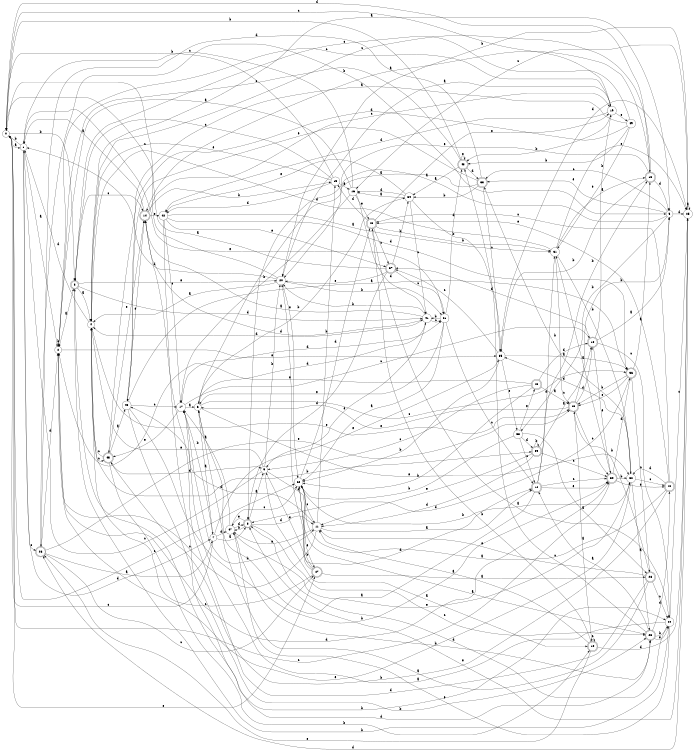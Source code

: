 digraph n40_9 {
__start0 [label="" shape="none"];

rankdir=LR;
size="8,5";

s0 [style="filled", color="black", fillcolor="white" shape="circle", label="0"];
s1 [style="filled", color="black", fillcolor="white" shape="circle", label="1"];
s2 [style="filled", color="black", fillcolor="white" shape="circle", label="2"];
s3 [style="rounded,filled", color="black", fillcolor="white" shape="doublecircle", label="3"];
s4 [style="filled", color="black", fillcolor="white" shape="circle", label="4"];
s5 [style="filled", color="black", fillcolor="white" shape="circle", label="5"];
s6 [style="filled", color="black", fillcolor="white" shape="circle", label="6"];
s7 [style="filled", color="black", fillcolor="white" shape="circle", label="7"];
s8 [style="rounded,filled", color="black", fillcolor="white" shape="doublecircle", label="8"];
s9 [style="filled", color="black", fillcolor="white" shape="circle", label="9"];
s10 [style="rounded,filled", color="black", fillcolor="white" shape="doublecircle", label="10"];
s11 [style="filled", color="black", fillcolor="white" shape="circle", label="11"];
s12 [style="rounded,filled", color="black", fillcolor="white" shape="doublecircle", label="12"];
s13 [style="rounded,filled", color="black", fillcolor="white" shape="doublecircle", label="13"];
s14 [style="rounded,filled", color="black", fillcolor="white" shape="doublecircle", label="14"];
s15 [style="filled", color="black", fillcolor="white" shape="circle", label="15"];
s16 [style="filled", color="black", fillcolor="white" shape="circle", label="16"];
s17 [style="filled", color="black", fillcolor="white" shape="circle", label="17"];
s18 [style="rounded,filled", color="black", fillcolor="white" shape="doublecircle", label="18"];
s19 [style="filled", color="black", fillcolor="white" shape="circle", label="19"];
s20 [style="filled", color="black", fillcolor="white" shape="circle", label="20"];
s21 [style="filled", color="black", fillcolor="white" shape="circle", label="21"];
s22 [style="filled", color="black", fillcolor="white" shape="circle", label="22"];
s23 [style="rounded,filled", color="black", fillcolor="white" shape="doublecircle", label="23"];
s24 [style="filled", color="black", fillcolor="white" shape="circle", label="24"];
s25 [style="filled", color="black", fillcolor="white" shape="circle", label="25"];
s26 [style="rounded,filled", color="black", fillcolor="white" shape="doublecircle", label="26"];
s27 [style="rounded,filled", color="black", fillcolor="white" shape="doublecircle", label="27"];
s28 [style="rounded,filled", color="black", fillcolor="white" shape="doublecircle", label="28"];
s29 [style="rounded,filled", color="black", fillcolor="white" shape="doublecircle", label="29"];
s30 [style="rounded,filled", color="black", fillcolor="white" shape="doublecircle", label="30"];
s31 [style="filled", color="black", fillcolor="white" shape="circle", label="31"];
s32 [style="filled", color="black", fillcolor="white" shape="circle", label="32"];
s33 [style="rounded,filled", color="black", fillcolor="white" shape="doublecircle", label="33"];
s34 [style="filled", color="black", fillcolor="white" shape="circle", label="34"];
s35 [style="filled", color="black", fillcolor="white" shape="circle", label="35"];
s36 [style="rounded,filled", color="black", fillcolor="white" shape="doublecircle", label="36"];
s37 [style="rounded,filled", color="black", fillcolor="white" shape="doublecircle", label="37"];
s38 [style="filled", color="black", fillcolor="white" shape="circle", label="38"];
s39 [style="rounded,filled", color="black", fillcolor="white" shape="doublecircle", label="39"];
s40 [style="rounded,filled", color="black", fillcolor="white" shape="doublecircle", label="40"];
s41 [style="filled", color="black", fillcolor="white" shape="circle", label="41"];
s42 [style="filled", color="black", fillcolor="white" shape="circle", label="42"];
s43 [style="filled", color="black", fillcolor="white" shape="circle", label="43"];
s44 [style="rounded,filled", color="black", fillcolor="white" shape="doublecircle", label="44"];
s45 [style="rounded,filled", color="black", fillcolor="white" shape="doublecircle", label="45"];
s46 [style="rounded,filled", color="black", fillcolor="white" shape="doublecircle", label="46"];
s47 [style="filled", color="black", fillcolor="white" shape="circle", label="47"];
s48 [style="rounded,filled", color="black", fillcolor="white" shape="doublecircle", label="48"];
s49 [style="filled", color="black", fillcolor="white" shape="circle", label="49"];
s0 -> s1 [label="a"];
s0 -> s3 [label="b"];
s0 -> s22 [label="c"];
s0 -> s13 [label="d"];
s0 -> s27 [label="e"];
s1 -> s2 [label="a"];
s1 -> s0 [label="b"];
s1 -> s26 [label="c"];
s1 -> s7 [label="d"];
s1 -> s21 [label="e"];
s2 -> s3 [label="a"];
s2 -> s2 [label="b"];
s2 -> s19 [label="c"];
s2 -> s30 [label="d"];
s2 -> s35 [label="e"];
s3 -> s4 [label="a"];
s3 -> s24 [label="b"];
s3 -> s14 [label="c"];
s3 -> s41 [label="d"];
s3 -> s20 [label="e"];
s4 -> s5 [label="a"];
s4 -> s39 [label="b"];
s4 -> s45 [label="c"];
s4 -> s1 [label="d"];
s4 -> s29 [label="e"];
s5 -> s6 [label="a"];
s5 -> s38 [label="b"];
s5 -> s33 [label="c"];
s5 -> s25 [label="d"];
s5 -> s33 [label="e"];
s6 -> s7 [label="a"];
s6 -> s34 [label="b"];
s6 -> s36 [label="c"];
s6 -> s41 [label="d"];
s6 -> s32 [label="e"];
s7 -> s8 [label="a"];
s7 -> s17 [label="b"];
s7 -> s0 [label="c"];
s7 -> s47 [label="d"];
s7 -> s35 [label="e"];
s8 -> s9 [label="a"];
s8 -> s47 [label="b"];
s8 -> s23 [label="c"];
s8 -> s11 [label="d"];
s8 -> s47 [label="e"];
s9 -> s10 [label="a"];
s9 -> s20 [label="b"];
s9 -> s1 [label="c"];
s9 -> s12 [label="d"];
s9 -> s4 [label="e"];
s10 -> s11 [label="a"];
s10 -> s46 [label="b"];
s10 -> s10 [label="c"];
s10 -> s25 [label="d"];
s10 -> s26 [label="e"];
s11 -> s12 [label="a"];
s11 -> s15 [label="b"];
s11 -> s2 [label="c"];
s11 -> s43 [label="d"];
s11 -> s47 [label="e"];
s12 -> s6 [label="a"];
s12 -> s13 [label="b"];
s12 -> s30 [label="c"];
s12 -> s31 [label="d"];
s12 -> s30 [label="e"];
s13 -> s14 [label="a"];
s13 -> s35 [label="b"];
s13 -> s4 [label="c"];
s13 -> s5 [label="d"];
s13 -> s8 [label="e"];
s14 -> s1 [label="a"];
s14 -> s15 [label="b"];
s14 -> s19 [label="c"];
s14 -> s41 [label="d"];
s14 -> s42 [label="e"];
s15 -> s16 [label="a"];
s15 -> s0 [label="b"];
s15 -> s3 [label="c"];
s15 -> s42 [label="d"];
s15 -> s4 [label="e"];
s16 -> s2 [label="a"];
s16 -> s17 [label="b"];
s16 -> s1 [label="c"];
s16 -> s41 [label="d"];
s16 -> s46 [label="e"];
s17 -> s6 [label="a"];
s17 -> s11 [label="b"];
s17 -> s18 [label="c"];
s17 -> s21 [label="d"];
s17 -> s45 [label="e"];
s18 -> s5 [label="a"];
s18 -> s19 [label="b"];
s18 -> s24 [label="c"];
s18 -> s37 [label="d"];
s18 -> s30 [label="e"];
s19 -> s20 [label="a"];
s19 -> s48 [label="b"];
s19 -> s0 [label="c"];
s19 -> s42 [label="d"];
s19 -> s49 [label="e"];
s20 -> s4 [label="a"];
s20 -> s21 [label="b"];
s20 -> s0 [label="c"];
s20 -> s1 [label="d"];
s20 -> s22 [label="e"];
s21 -> s22 [label="a"];
s21 -> s41 [label="b"];
s21 -> s12 [label="c"];
s21 -> s48 [label="d"];
s21 -> s6 [label="e"];
s22 -> s23 [label="a"];
s22 -> s32 [label="b"];
s22 -> s11 [label="c"];
s22 -> s46 [label="d"];
s22 -> s27 [label="e"];
s23 -> s12 [label="a"];
s23 -> s24 [label="b"];
s23 -> s48 [label="c"];
s23 -> s44 [label="d"];
s23 -> s24 [label="e"];
s24 -> s17 [label="a"];
s24 -> s3 [label="b"];
s24 -> s25 [label="c"];
s24 -> s8 [label="d"];
s24 -> s47 [label="e"];
s25 -> s25 [label="a"];
s25 -> s20 [label="b"];
s25 -> s16 [label="c"];
s25 -> s26 [label="d"];
s25 -> s8 [label="e"];
s26 -> s7 [label="a"];
s26 -> s5 [label="b"];
s26 -> s27 [label="c"];
s26 -> s2 [label="d"];
s26 -> s29 [label="e"];
s27 -> s28 [label="a"];
s27 -> s22 [label="b"];
s27 -> s4 [label="c"];
s27 -> s20 [label="d"];
s27 -> s9 [label="e"];
s28 -> s6 [label="a"];
s28 -> s29 [label="b"];
s28 -> s24 [label="c"];
s28 -> s14 [label="d"];
s28 -> s11 [label="e"];
s29 -> s10 [label="a"];
s29 -> s5 [label="b"];
s29 -> s30 [label="c"];
s29 -> s18 [label="d"];
s29 -> s6 [label="e"];
s30 -> s31 [label="a"];
s30 -> s32 [label="b"];
s30 -> s0 [label="c"];
s30 -> s36 [label="d"];
s30 -> s44 [label="e"];
s31 -> s13 [label="a"];
s31 -> s32 [label="b"];
s31 -> s29 [label="c"];
s31 -> s4 [label="d"];
s31 -> s25 [label="e"];
s32 -> s23 [label="a"];
s32 -> s33 [label="b"];
s32 -> s44 [label="c"];
s32 -> s35 [label="d"];
s32 -> s2 [label="e"];
s33 -> s20 [label="a"];
s33 -> s34 [label="b"];
s33 -> s35 [label="c"];
s33 -> s26 [label="d"];
s33 -> s43 [label="e"];
s34 -> s16 [label="a"];
s34 -> s35 [label="b"];
s34 -> s41 [label="c"];
s34 -> s16 [label="d"];
s34 -> s42 [label="e"];
s35 -> s36 [label="a"];
s35 -> s22 [label="b"];
s35 -> s37 [label="c"];
s35 -> s25 [label="d"];
s35 -> s38 [label="e"];
s36 -> s13 [label="a"];
s36 -> s29 [label="b"];
s36 -> s28 [label="c"];
s36 -> s8 [label="d"];
s36 -> s29 [label="e"];
s37 -> s0 [label="a"];
s37 -> s34 [label="b"];
s37 -> s21 [label="c"];
s37 -> s8 [label="d"];
s37 -> s20 [label="e"];
s38 -> s28 [label="a"];
s38 -> s22 [label="b"];
s38 -> s12 [label="c"];
s38 -> s39 [label="d"];
s38 -> s40 [label="e"];
s39 -> s18 [label="a"];
s39 -> s39 [label="b"];
s39 -> s30 [label="c"];
s39 -> s11 [label="d"];
s39 -> s11 [label="e"];
s40 -> s29 [label="a"];
s40 -> s22 [label="b"];
s40 -> s9 [label="c"];
s40 -> s18 [label="d"];
s40 -> s2 [label="e"];
s41 -> s14 [label="a"];
s41 -> s20 [label="b"];
s41 -> s21 [label="c"];
s41 -> s4 [label="d"];
s41 -> s9 [label="e"];
s42 -> s31 [label="a"];
s42 -> s23 [label="b"];
s42 -> s17 [label="c"];
s42 -> s36 [label="d"];
s42 -> s37 [label="e"];
s43 -> s36 [label="a"];
s43 -> s30 [label="b"];
s43 -> s17 [label="c"];
s43 -> s23 [label="d"];
s43 -> s14 [label="e"];
s44 -> s22 [label="a"];
s44 -> s45 [label="b"];
s44 -> s46 [label="c"];
s44 -> s32 [label="d"];
s44 -> s46 [label="e"];
s45 -> s43 [label="a"];
s45 -> s10 [label="b"];
s45 -> s4 [label="c"];
s45 -> s9 [label="d"];
s45 -> s14 [label="e"];
s46 -> s24 [label="a"];
s46 -> s31 [label="b"];
s46 -> s37 [label="c"];
s46 -> s15 [label="d"];
s46 -> s19 [label="e"];
s47 -> s17 [label="a"];
s47 -> s23 [label="b"];
s47 -> s22 [label="c"];
s47 -> s8 [label="d"];
s47 -> s32 [label="e"];
s48 -> s34 [label="a"];
s48 -> s0 [label="b"];
s48 -> s2 [label="c"];
s48 -> s33 [label="d"];
s48 -> s48 [label="e"];
s49 -> s45 [label="a"];
s49 -> s48 [label="b"];
s49 -> s3 [label="c"];
s49 -> s43 [label="d"];
s49 -> s31 [label="e"];

}